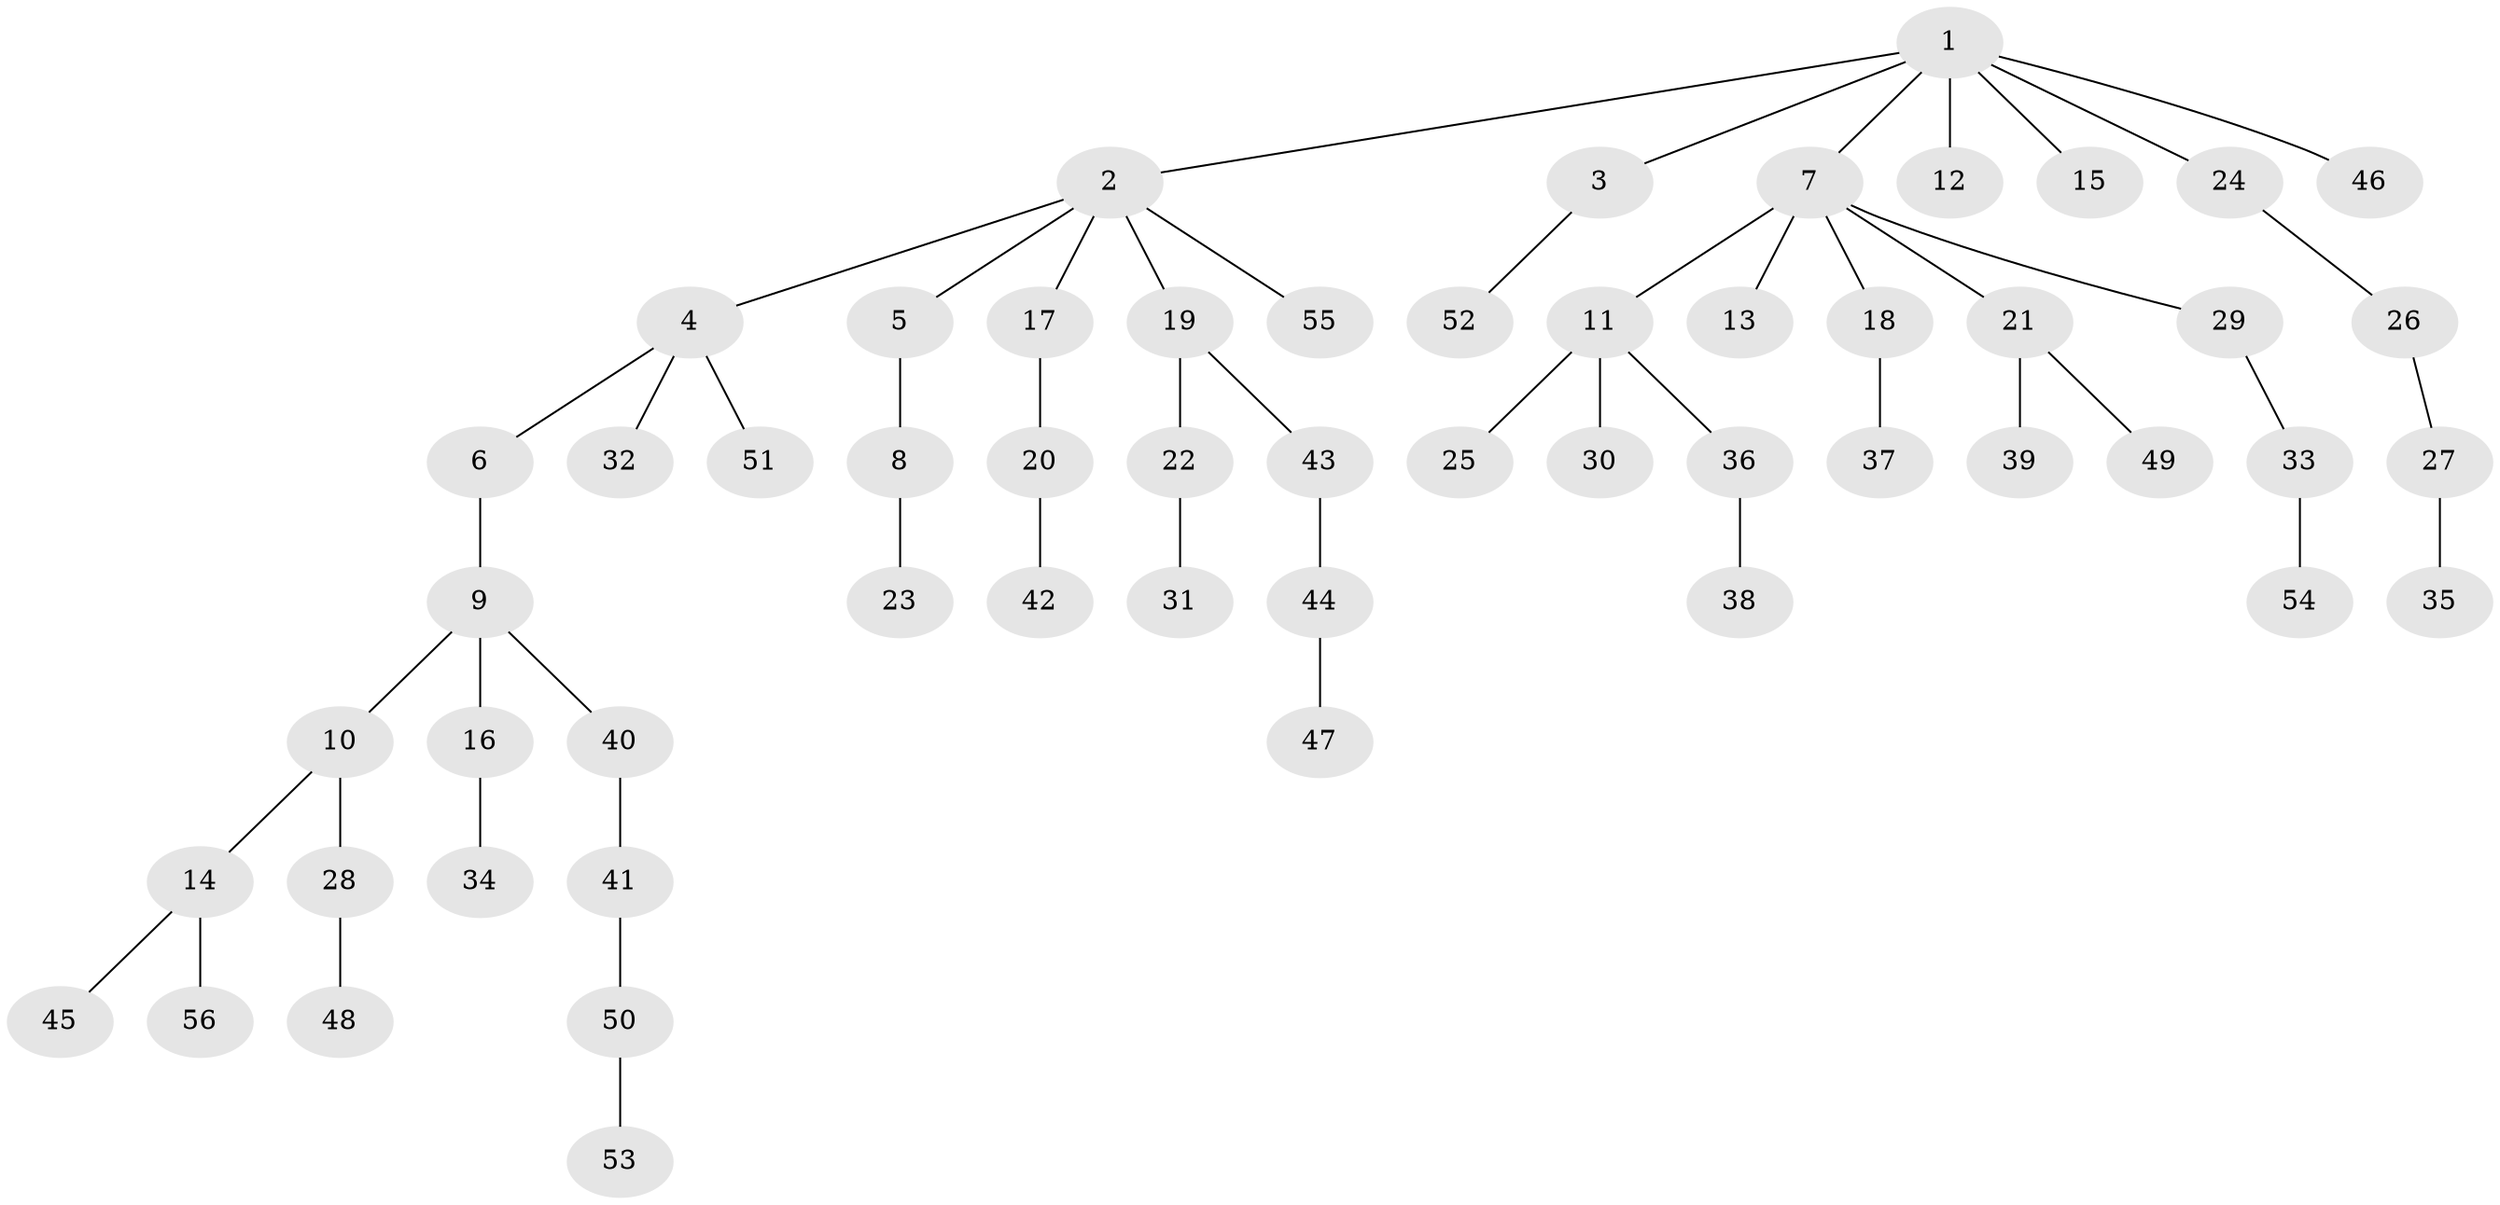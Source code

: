 // Generated by graph-tools (version 1.1) at 2025/11/02/27/25 16:11:28]
// undirected, 56 vertices, 55 edges
graph export_dot {
graph [start="1"]
  node [color=gray90,style=filled];
  1;
  2;
  3;
  4;
  5;
  6;
  7;
  8;
  9;
  10;
  11;
  12;
  13;
  14;
  15;
  16;
  17;
  18;
  19;
  20;
  21;
  22;
  23;
  24;
  25;
  26;
  27;
  28;
  29;
  30;
  31;
  32;
  33;
  34;
  35;
  36;
  37;
  38;
  39;
  40;
  41;
  42;
  43;
  44;
  45;
  46;
  47;
  48;
  49;
  50;
  51;
  52;
  53;
  54;
  55;
  56;
  1 -- 2;
  1 -- 3;
  1 -- 7;
  1 -- 12;
  1 -- 15;
  1 -- 24;
  1 -- 46;
  2 -- 4;
  2 -- 5;
  2 -- 17;
  2 -- 19;
  2 -- 55;
  3 -- 52;
  4 -- 6;
  4 -- 32;
  4 -- 51;
  5 -- 8;
  6 -- 9;
  7 -- 11;
  7 -- 13;
  7 -- 18;
  7 -- 21;
  7 -- 29;
  8 -- 23;
  9 -- 10;
  9 -- 16;
  9 -- 40;
  10 -- 14;
  10 -- 28;
  11 -- 25;
  11 -- 30;
  11 -- 36;
  14 -- 45;
  14 -- 56;
  16 -- 34;
  17 -- 20;
  18 -- 37;
  19 -- 22;
  19 -- 43;
  20 -- 42;
  21 -- 39;
  21 -- 49;
  22 -- 31;
  24 -- 26;
  26 -- 27;
  27 -- 35;
  28 -- 48;
  29 -- 33;
  33 -- 54;
  36 -- 38;
  40 -- 41;
  41 -- 50;
  43 -- 44;
  44 -- 47;
  50 -- 53;
}
